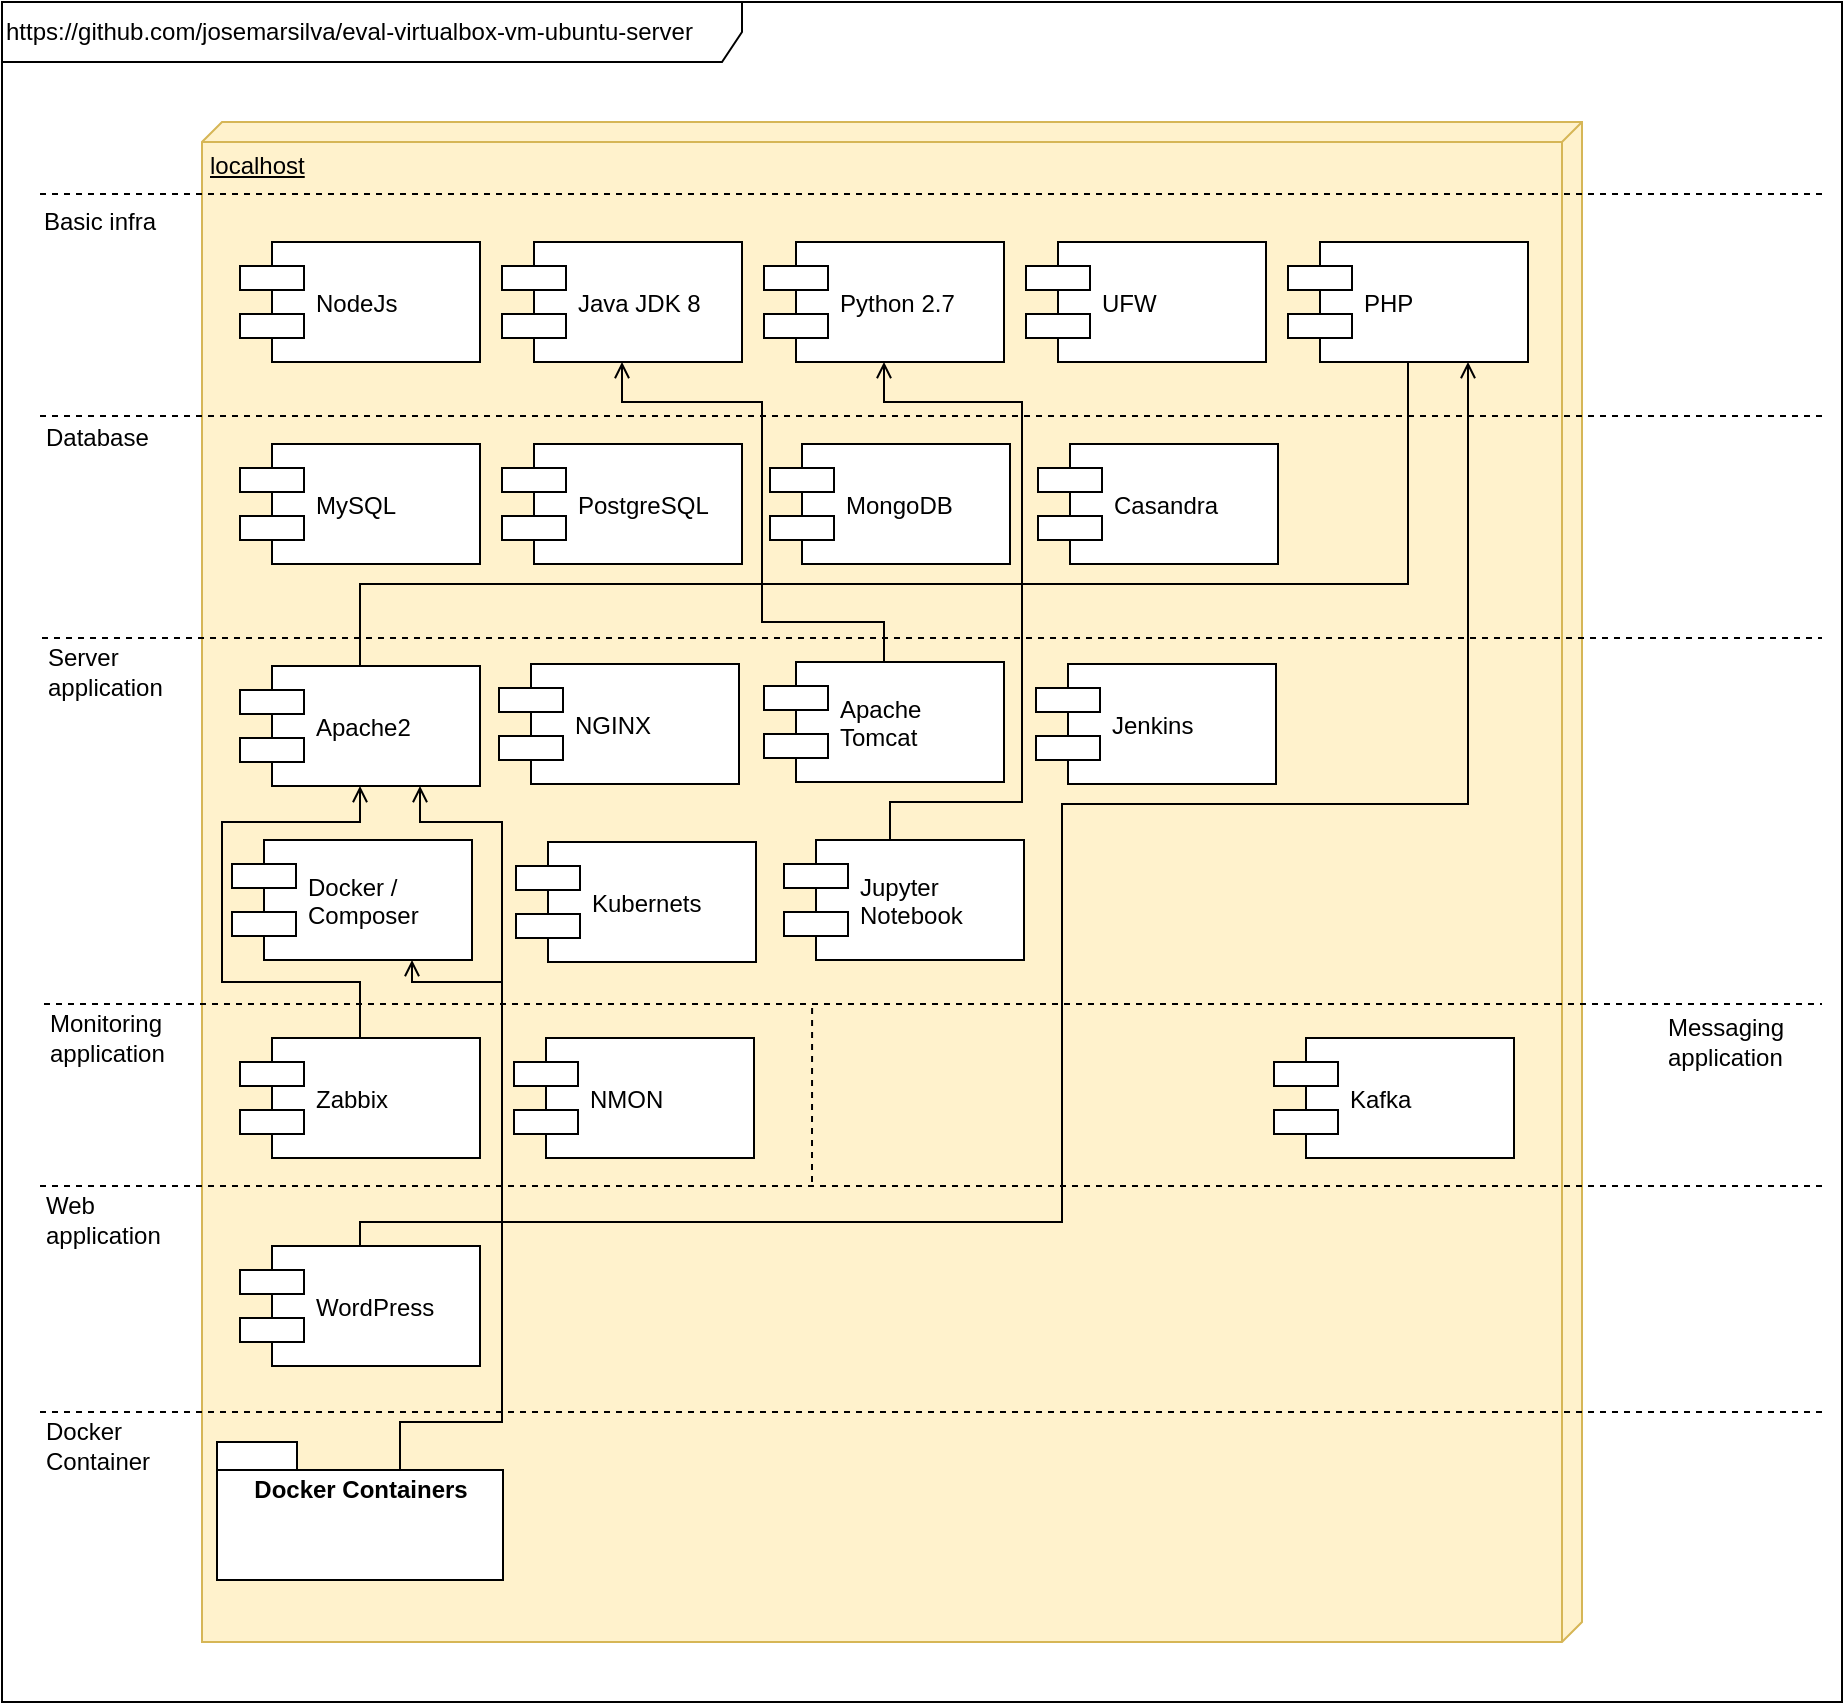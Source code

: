 <mxfile version="10.5.0" type="device"><diagram id="QjOPEnmRLiGUBtVtEes8" name="Página-1"><mxGraphModel dx="840" dy="536" grid="1" gridSize="10" guides="1" tooltips="1" connect="1" arrows="1" fold="1" page="1" pageScale="1" pageWidth="827" pageHeight="1169" math="0" shadow="0"><root><mxCell id="0"/><mxCell id="1" parent="0"/><mxCell id="N45e1Y0BIvOrLRyRiqLC-1" value="&lt;div style=&quot;text-align: left&quot;&gt;&lt;span&gt;https://github.com/josemarsilva/eval-virtualbox-vm-ubuntu-server&lt;/span&gt;&lt;/div&gt;" style="shape=umlFrame;whiteSpace=wrap;html=1;width=370;height=30;align=left;" parent="1" vertex="1"><mxGeometry width="920" height="850" as="geometry"/></mxCell><mxCell id="N45e1Y0BIvOrLRyRiqLC-2" value="localhost" style="verticalAlign=top;align=left;spacingTop=8;spacingLeft=2;spacingRight=12;shape=cube;size=10;direction=south;fontStyle=4;html=1;fillColor=#fff2cc;strokeColor=#d6b656;" parent="1" vertex="1"><mxGeometry x="100" y="60" width="690" height="760" as="geometry"/></mxCell><mxCell id="N45e1Y0BIvOrLRyRiqLC-3" value="NodeJs" style="shape=component;align=left;spacingLeft=36;" parent="1" vertex="1"><mxGeometry x="119" y="120" width="120" height="60" as="geometry"/></mxCell><mxCell id="N45e1Y0BIvOrLRyRiqLC-4" value="" style="line;strokeWidth=1;fillColor=none;align=left;verticalAlign=middle;spacingTop=-1;spacingLeft=3;spacingRight=3;rotatable=0;labelPosition=right;points=[];portConstraint=eastwest;dashed=1;" parent="1" vertex="1"><mxGeometry x="19" y="203" width="891" height="8" as="geometry"/></mxCell><mxCell id="N45e1Y0BIvOrLRyRiqLC-5" value="" style="line;strokeWidth=1;fillColor=none;align=left;verticalAlign=middle;spacingTop=-1;spacingLeft=3;spacingRight=3;rotatable=0;labelPosition=right;points=[];portConstraint=eastwest;dashed=1;" parent="1" vertex="1"><mxGeometry x="19" y="92" width="891" height="8" as="geometry"/></mxCell><mxCell id="N45e1Y0BIvOrLRyRiqLC-6" value="Java JDK 8" style="shape=component;align=left;spacingLeft=36;" parent="1" vertex="1"><mxGeometry x="250" y="120" width="120" height="60" as="geometry"/></mxCell><mxCell id="N45e1Y0BIvOrLRyRiqLC-7" value="Python 2.7" style="shape=component;align=left;spacingLeft=36;" parent="1" vertex="1"><mxGeometry x="381" y="120" width="120" height="60" as="geometry"/></mxCell><mxCell id="N45e1Y0BIvOrLRyRiqLC-8" value="MySQL" style="shape=component;align=left;spacingLeft=36;" parent="1" vertex="1"><mxGeometry x="119" y="221" width="120" height="60" as="geometry"/></mxCell><mxCell id="N45e1Y0BIvOrLRyRiqLC-9" value="PostgreSQL" style="shape=component;align=left;spacingLeft=36;" parent="1" vertex="1"><mxGeometry x="250" y="221" width="120" height="60" as="geometry"/></mxCell><mxCell id="N45e1Y0BIvOrLRyRiqLC-10" value="MongoDB" style="shape=component;align=left;spacingLeft=36;" parent="1" vertex="1"><mxGeometry x="384" y="221" width="120" height="60" as="geometry"/></mxCell><mxCell id="N45e1Y0BIvOrLRyRiqLC-11" value="&lt;div style=&quot;text-align: left&quot;&gt;&lt;span&gt;Database&lt;/span&gt;&lt;/div&gt;" style="text;html=1;resizable=0;autosize=1;align=left;verticalAlign=middle;points=[];fillColor=none;strokeColor=none;rounded=0;dashed=1;" parent="1" vertex="1"><mxGeometry x="20" y="208" width="70" height="20" as="geometry"/></mxCell><mxCell id="N45e1Y0BIvOrLRyRiqLC-13" value="Casandra" style="shape=component;align=left;spacingLeft=36;" parent="1" vertex="1"><mxGeometry x="518" y="221" width="120" height="60" as="geometry"/></mxCell><mxCell id="N45e1Y0BIvOrLRyRiqLC-14" value="" style="line;strokeWidth=1;fillColor=none;align=left;verticalAlign=middle;spacingTop=-1;spacingLeft=3;spacingRight=3;rotatable=0;labelPosition=right;points=[];portConstraint=eastwest;dashed=1;" parent="1" vertex="1"><mxGeometry x="20" y="314" width="890" height="8" as="geometry"/></mxCell><mxCell id="N45e1Y0BIvOrLRyRiqLC-15" value="Server &lt;br&gt;application" style="text;html=1;resizable=0;autosize=1;align=left;verticalAlign=middle;points=[];fillColor=none;strokeColor=none;rounded=0;dashed=1;" parent="1" vertex="1"><mxGeometry x="21" y="320" width="70" height="30" as="geometry"/></mxCell><mxCell id="N45e1Y0BIvOrLRyRiqLC-25" style="edgeStyle=orthogonalEdgeStyle;rounded=0;orthogonalLoop=1;jettySize=auto;html=1;endArrow=none;endFill=0;" parent="1" source="N45e1Y0BIvOrLRyRiqLC-16" target="N45e1Y0BIvOrLRyRiqLC-19" edge="1"><mxGeometry relative="1" as="geometry"><mxPoint x="703" y="191" as="targetPoint"/><Array as="points"><mxPoint x="179" y="291"/><mxPoint x="703" y="291"/></Array></mxGeometry></mxCell><mxCell id="N45e1Y0BIvOrLRyRiqLC-16" value="Apache2" style="shape=component;align=left;spacingLeft=36;" parent="1" vertex="1"><mxGeometry x="119" y="332" width="120" height="60" as="geometry"/></mxCell><mxCell id="N45e1Y0BIvOrLRyRiqLC-17" value="UFW" style="shape=component;align=left;spacingLeft=36;" parent="1" vertex="1"><mxGeometry x="512" y="120" width="120" height="60" as="geometry"/></mxCell><mxCell id="N45e1Y0BIvOrLRyRiqLC-18" value="NGINX" style="shape=component;align=left;spacingLeft=36;" parent="1" vertex="1"><mxGeometry x="248.5" y="331" width="120" height="60" as="geometry"/></mxCell><mxCell id="N45e1Y0BIvOrLRyRiqLC-19" value="PHP" style="shape=component;align=left;spacingLeft=36;" parent="1" vertex="1"><mxGeometry x="643" y="120" width="120" height="60" as="geometry"/></mxCell><mxCell id="N45e1Y0BIvOrLRyRiqLC-26" style="edgeStyle=orthogonalEdgeStyle;rounded=0;orthogonalLoop=1;jettySize=auto;html=1;entryX=0.5;entryY=1;entryDx=0;entryDy=0;endArrow=open;endFill=0;" parent="1" source="N45e1Y0BIvOrLRyRiqLC-20" target="N45e1Y0BIvOrLRyRiqLC-6" edge="1"><mxGeometry relative="1" as="geometry"><Array as="points"><mxPoint x="441" y="310"/><mxPoint x="380" y="310"/><mxPoint x="380" y="200"/><mxPoint x="310" y="200"/></Array></mxGeometry></mxCell><mxCell id="N45e1Y0BIvOrLRyRiqLC-20" value="Apache &#10;Tomcat" style="shape=component;align=left;spacingLeft=36;" parent="1" vertex="1"><mxGeometry x="381" y="330" width="120" height="60" as="geometry"/></mxCell><mxCell id="N45e1Y0BIvOrLRyRiqLC-21" value="Basic infra" style="text;html=1;resizable=0;autosize=1;align=left;verticalAlign=middle;points=[];fillColor=none;strokeColor=none;rounded=0;dashed=1;" parent="1" vertex="1"><mxGeometry x="19" y="100" width="70" height="20" as="geometry"/></mxCell><mxCell id="N45e1Y0BIvOrLRyRiqLC-22" value="Jenkins" style="shape=component;align=left;spacingLeft=36;" parent="1" vertex="1"><mxGeometry x="517" y="331" width="120" height="60" as="geometry"/></mxCell><mxCell id="N45e1Y0BIvOrLRyRiqLC-27" value="" style="line;strokeWidth=1;fillColor=none;align=left;verticalAlign=middle;spacingTop=-1;spacingLeft=3;spacingRight=3;rotatable=0;labelPosition=right;points=[];portConstraint=eastwest;dashed=1;" parent="1" vertex="1"><mxGeometry x="21" y="497" width="889" height="8" as="geometry"/></mxCell><mxCell id="N45e1Y0BIvOrLRyRiqLC-28" value="Monitoring&lt;br&gt;application&lt;br&gt;" style="text;html=1;resizable=0;autosize=1;align=left;verticalAlign=middle;points=[];fillColor=none;strokeColor=none;rounded=0;dashed=1;" parent="1" vertex="1"><mxGeometry x="22" y="503" width="70" height="30" as="geometry"/></mxCell><mxCell id="N45e1Y0BIvOrLRyRiqLC-30" value="Kubernets" style="shape=component;align=left;spacingLeft=36;" parent="1" vertex="1"><mxGeometry x="257" y="420" width="120" height="60" as="geometry"/></mxCell><mxCell id="N45e1Y0BIvOrLRyRiqLC-32" style="edgeStyle=orthogonalEdgeStyle;rounded=0;orthogonalLoop=1;jettySize=auto;html=1;entryX=0.5;entryY=1;entryDx=0;entryDy=0;endArrow=open;endFill=0;exitX=0.5;exitY=0;exitDx=0;exitDy=0;" parent="1" source="N45e1Y0BIvOrLRyRiqLC-31" target="N45e1Y0BIvOrLRyRiqLC-16" edge="1"><mxGeometry relative="1" as="geometry"><Array as="points"><mxPoint x="179" y="490"/><mxPoint x="110" y="490"/><mxPoint x="110" y="410"/><mxPoint x="179" y="410"/></Array></mxGeometry></mxCell><mxCell id="N45e1Y0BIvOrLRyRiqLC-31" value="Zabbix" style="shape=component;align=left;spacingLeft=36;" parent="1" vertex="1"><mxGeometry x="119" y="518" width="120" height="60" as="geometry"/></mxCell><mxCell id="N45e1Y0BIvOrLRyRiqLC-29" value="Docker / &#10;Composer" style="shape=component;align=left;spacingLeft=36;" parent="1" vertex="1"><mxGeometry x="115" y="419" width="120" height="60" as="geometry"/></mxCell><mxCell id="N45e1Y0BIvOrLRyRiqLC-34" value="NMON" style="shape=component;align=left;spacingLeft=36;" parent="1" vertex="1"><mxGeometry x="256" y="518" width="120" height="60" as="geometry"/></mxCell><mxCell id="N45e1Y0BIvOrLRyRiqLC-36" style="edgeStyle=orthogonalEdgeStyle;rounded=0;orthogonalLoop=1;jettySize=auto;html=1;endArrow=open;endFill=0;" parent="1" source="N45e1Y0BIvOrLRyRiqLC-35" target="N45e1Y0BIvOrLRyRiqLC-7" edge="1"><mxGeometry relative="1" as="geometry"><Array as="points"><mxPoint x="444" y="400"/><mxPoint x="510" y="400"/><mxPoint x="510" y="200"/><mxPoint x="441" y="200"/></Array></mxGeometry></mxCell><mxCell id="N45e1Y0BIvOrLRyRiqLC-35" value="Jupyter &#10;Notebook" style="shape=component;align=left;spacingLeft=36;" parent="1" vertex="1"><mxGeometry x="391" y="419" width="120" height="60" as="geometry"/></mxCell><mxCell id="N45e1Y0BIvOrLRyRiqLC-37" value="" style="line;strokeWidth=1;fillColor=none;align=left;verticalAlign=middle;spacingTop=-1;spacingLeft=3;spacingRight=3;rotatable=0;labelPosition=right;points=[];portConstraint=eastwest;dashed=1;" parent="1" vertex="1"><mxGeometry x="19" y="588" width="891" height="8" as="geometry"/></mxCell><mxCell id="N45e1Y0BIvOrLRyRiqLC-38" value="Web&lt;br&gt;application&lt;br&gt;" style="text;html=1;resizable=0;autosize=1;align=left;verticalAlign=middle;points=[];fillColor=none;strokeColor=none;rounded=0;dashed=1;" parent="1" vertex="1"><mxGeometry x="20" y="594" width="70" height="30" as="geometry"/></mxCell><mxCell id="N45e1Y0BIvOrLRyRiqLC-40" value="Kafka" style="shape=component;align=left;spacingLeft=36;" parent="1" vertex="1"><mxGeometry x="636" y="518" width="120" height="60" as="geometry"/></mxCell><mxCell id="jjxSBJ16hvwtvMi2hzRo-2" value="Messaging&lt;br&gt;application&lt;br&gt;" style="text;html=1;resizable=0;autosize=1;align=left;verticalAlign=middle;points=[];fillColor=none;strokeColor=none;rounded=0;dashed=1;" parent="1" vertex="1"><mxGeometry x="831" y="505" width="70" height="30" as="geometry"/></mxCell><mxCell id="jjxSBJ16hvwtvMi2hzRo-4" value="" style="endArrow=none;dashed=1;html=1;entryX=0.432;entryY=0.5;entryDx=0;entryDy=0;entryPerimeter=0;" parent="1" target="N45e1Y0BIvOrLRyRiqLC-27" edge="1"><mxGeometry width="50" height="50" relative="1" as="geometry"><mxPoint x="405" y="590" as="sourcePoint"/><mxPoint x="590" y="630" as="targetPoint"/></mxGeometry></mxCell><mxCell id="jjxSBJ16hvwtvMi2hzRo-6" style="edgeStyle=orthogonalEdgeStyle;rounded=0;orthogonalLoop=1;jettySize=auto;html=1;entryX=0.75;entryY=1;entryDx=0;entryDy=0;endArrow=open;endFill=0;" parent="1" source="jjxSBJ16hvwtvMi2hzRo-5" target="N45e1Y0BIvOrLRyRiqLC-16" edge="1"><mxGeometry relative="1" as="geometry"><Array as="points"><mxPoint x="179" y="610"/><mxPoint x="250" y="610"/><mxPoint x="250" y="410"/><mxPoint x="209" y="410"/></Array></mxGeometry></mxCell><mxCell id="jjxSBJ16hvwtvMi2hzRo-7" style="edgeStyle=orthogonalEdgeStyle;rounded=0;orthogonalLoop=1;jettySize=auto;html=1;entryX=0.75;entryY=1;entryDx=0;entryDy=0;endArrow=open;endFill=0;exitX=0.5;exitY=0;exitDx=0;exitDy=0;" parent="1" source="jjxSBJ16hvwtvMi2hzRo-5" target="N45e1Y0BIvOrLRyRiqLC-19" edge="1"><mxGeometry relative="1" as="geometry"><Array as="points"><mxPoint x="179" y="610"/><mxPoint x="530" y="610"/><mxPoint x="530" y="401"/><mxPoint x="733" y="401"/></Array></mxGeometry></mxCell><mxCell id="jjxSBJ16hvwtvMi2hzRo-5" value="WordPress" style="shape=component;align=left;spacingLeft=36;" parent="1" vertex="1"><mxGeometry x="119" y="622" width="120" height="60" as="geometry"/></mxCell><mxCell id="jjxSBJ16hvwtvMi2hzRo-8" value="" style="line;strokeWidth=1;fillColor=none;align=left;verticalAlign=middle;spacingTop=-1;spacingLeft=3;spacingRight=3;rotatable=0;labelPosition=right;points=[];portConstraint=eastwest;dashed=1;" parent="1" vertex="1"><mxGeometry x="19" y="701" width="891" height="8" as="geometry"/></mxCell><mxCell id="jjxSBJ16hvwtvMi2hzRo-9" value="Docker &lt;br&gt;Container&lt;br&gt;" style="text;html=1;resizable=0;autosize=1;align=left;verticalAlign=middle;points=[];fillColor=none;strokeColor=none;rounded=0;dashed=1;" parent="1" vertex="1"><mxGeometry x="20" y="707" width="70" height="30" as="geometry"/></mxCell><mxCell id="jjxSBJ16hvwtvMi2hzRo-11" style="edgeStyle=orthogonalEdgeStyle;rounded=0;orthogonalLoop=1;jettySize=auto;html=1;entryX=0.75;entryY=1;entryDx=0;entryDy=0;endArrow=open;endFill=0;exitX=0;exitY=0;exitDx=91.5;exitDy=14;exitPerimeter=0;" parent="1" source="7NOW7wccANib8WpZikjN-1" target="N45e1Y0BIvOrLRyRiqLC-29" edge="1"><mxGeometry relative="1" as="geometry"><Array as="points"><mxPoint x="199" y="710"/><mxPoint x="250" y="710"/><mxPoint x="250" y="490"/><mxPoint x="205" y="490"/></Array><mxPoint x="179" y="718" as="sourcePoint"/></mxGeometry></mxCell><mxCell id="7NOW7wccANib8WpZikjN-1" value="Docker Containers" style="shape=folder;fontStyle=1;spacingTop=10;tabWidth=40;tabHeight=14;tabPosition=left;html=1;verticalAlign=top;" vertex="1" parent="1"><mxGeometry x="107.5" y="720" width="143" height="69" as="geometry"/></mxCell></root></mxGraphModel></diagram></mxfile>